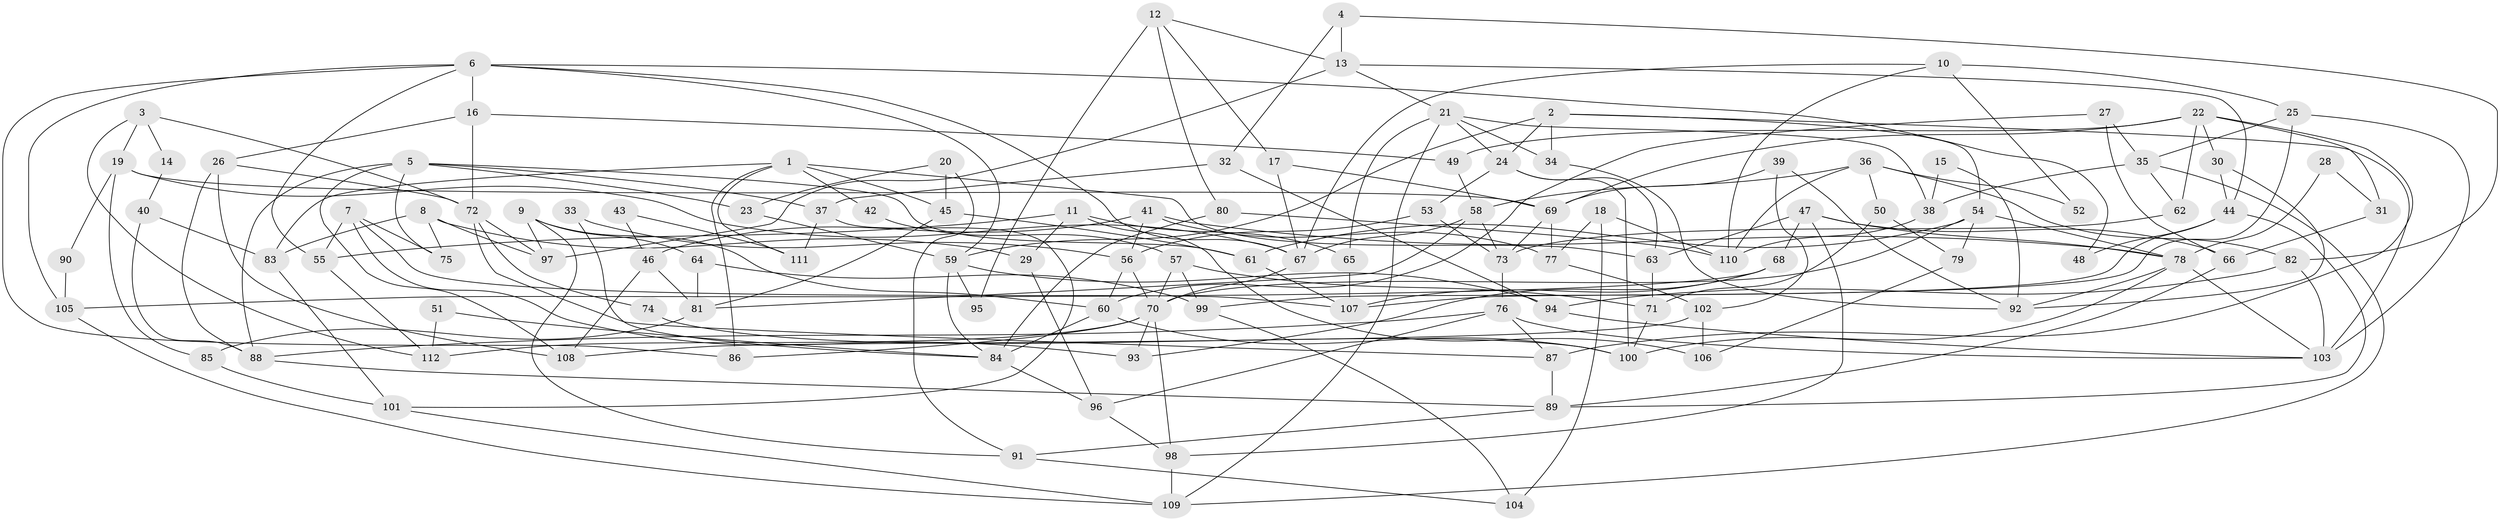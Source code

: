 // Generated by graph-tools (version 1.1) at 2025/02/03/09/25 03:02:05]
// undirected, 112 vertices, 224 edges
graph export_dot {
graph [start="1"]
  node [color=gray90,style=filled];
  1;
  2;
  3;
  4;
  5;
  6;
  7;
  8;
  9;
  10;
  11;
  12;
  13;
  14;
  15;
  16;
  17;
  18;
  19;
  20;
  21;
  22;
  23;
  24;
  25;
  26;
  27;
  28;
  29;
  30;
  31;
  32;
  33;
  34;
  35;
  36;
  37;
  38;
  39;
  40;
  41;
  42;
  43;
  44;
  45;
  46;
  47;
  48;
  49;
  50;
  51;
  52;
  53;
  54;
  55;
  56;
  57;
  58;
  59;
  60;
  61;
  62;
  63;
  64;
  65;
  66;
  67;
  68;
  69;
  70;
  71;
  72;
  73;
  74;
  75;
  76;
  77;
  78;
  79;
  80;
  81;
  82;
  83;
  84;
  85;
  86;
  87;
  88;
  89;
  90;
  91;
  92;
  93;
  94;
  95;
  96;
  97;
  98;
  99;
  100;
  101;
  102;
  103;
  104;
  105;
  106;
  107;
  108;
  109;
  110;
  111;
  112;
  1 -- 86;
  1 -- 63;
  1 -- 42;
  1 -- 45;
  1 -- 83;
  1 -- 111;
  2 -- 59;
  2 -- 103;
  2 -- 24;
  2 -- 34;
  2 -- 54;
  3 -- 72;
  3 -- 19;
  3 -- 14;
  3 -- 112;
  4 -- 32;
  4 -- 82;
  4 -- 13;
  5 -- 88;
  5 -- 61;
  5 -- 23;
  5 -- 37;
  5 -- 75;
  5 -- 108;
  6 -- 55;
  6 -- 67;
  6 -- 16;
  6 -- 48;
  6 -- 59;
  6 -- 86;
  6 -- 105;
  7 -- 107;
  7 -- 75;
  7 -- 55;
  7 -- 93;
  8 -- 97;
  8 -- 83;
  8 -- 29;
  8 -- 75;
  9 -- 60;
  9 -- 91;
  9 -- 64;
  9 -- 97;
  10 -- 67;
  10 -- 110;
  10 -- 25;
  10 -- 52;
  11 -- 55;
  11 -- 29;
  11 -- 65;
  11 -- 106;
  12 -- 80;
  12 -- 13;
  12 -- 17;
  12 -- 95;
  13 -- 97;
  13 -- 21;
  13 -- 44;
  14 -- 40;
  15 -- 38;
  15 -- 92;
  16 -- 49;
  16 -- 26;
  16 -- 72;
  17 -- 69;
  17 -- 67;
  18 -- 110;
  18 -- 77;
  18 -- 104;
  19 -- 69;
  19 -- 67;
  19 -- 85;
  19 -- 90;
  20 -- 45;
  20 -- 91;
  20 -- 23;
  21 -- 24;
  21 -- 34;
  21 -- 38;
  21 -- 65;
  21 -- 109;
  22 -- 69;
  22 -- 30;
  22 -- 31;
  22 -- 49;
  22 -- 62;
  22 -- 87;
  23 -- 59;
  24 -- 100;
  24 -- 53;
  24 -- 63;
  25 -- 107;
  25 -- 35;
  25 -- 103;
  26 -- 72;
  26 -- 88;
  26 -- 108;
  27 -- 66;
  27 -- 35;
  27 -- 60;
  28 -- 78;
  28 -- 31;
  29 -- 96;
  30 -- 92;
  30 -- 44;
  31 -- 66;
  32 -- 94;
  32 -- 37;
  33 -- 84;
  33 -- 56;
  34 -- 92;
  35 -- 109;
  35 -- 38;
  35 -- 62;
  36 -- 58;
  36 -- 50;
  36 -- 52;
  36 -- 82;
  36 -- 110;
  37 -- 101;
  37 -- 111;
  38 -- 110;
  39 -- 92;
  39 -- 102;
  39 -- 69;
  40 -- 83;
  40 -- 88;
  41 -- 56;
  41 -- 78;
  41 -- 46;
  41 -- 77;
  42 -- 57;
  43 -- 46;
  43 -- 111;
  44 -- 89;
  44 -- 48;
  44 -- 99;
  45 -- 61;
  45 -- 81;
  46 -- 108;
  46 -- 81;
  47 -- 78;
  47 -- 68;
  47 -- 63;
  47 -- 66;
  47 -- 98;
  49 -- 58;
  50 -- 79;
  50 -- 71;
  51 -- 84;
  51 -- 112;
  53 -- 73;
  53 -- 56;
  54 -- 70;
  54 -- 61;
  54 -- 78;
  54 -- 79;
  55 -- 112;
  56 -- 60;
  56 -- 70;
  57 -- 70;
  57 -- 99;
  57 -- 71;
  58 -- 67;
  58 -- 81;
  58 -- 73;
  59 -- 84;
  59 -- 94;
  59 -- 95;
  60 -- 100;
  60 -- 84;
  61 -- 107;
  62 -- 73;
  63 -- 71;
  64 -- 81;
  64 -- 99;
  65 -- 107;
  66 -- 89;
  67 -- 70;
  68 -- 93;
  68 -- 105;
  68 -- 107;
  69 -- 73;
  69 -- 77;
  70 -- 98;
  70 -- 86;
  70 -- 93;
  70 -- 112;
  71 -- 100;
  72 -- 87;
  72 -- 74;
  72 -- 97;
  73 -- 76;
  74 -- 100;
  76 -- 103;
  76 -- 87;
  76 -- 88;
  76 -- 96;
  77 -- 102;
  78 -- 103;
  78 -- 92;
  78 -- 100;
  79 -- 106;
  80 -- 110;
  80 -- 84;
  81 -- 85;
  82 -- 94;
  82 -- 103;
  83 -- 101;
  84 -- 96;
  85 -- 101;
  87 -- 89;
  88 -- 89;
  89 -- 91;
  90 -- 105;
  91 -- 104;
  94 -- 103;
  96 -- 98;
  98 -- 109;
  99 -- 104;
  101 -- 109;
  102 -- 108;
  102 -- 106;
  105 -- 109;
}

